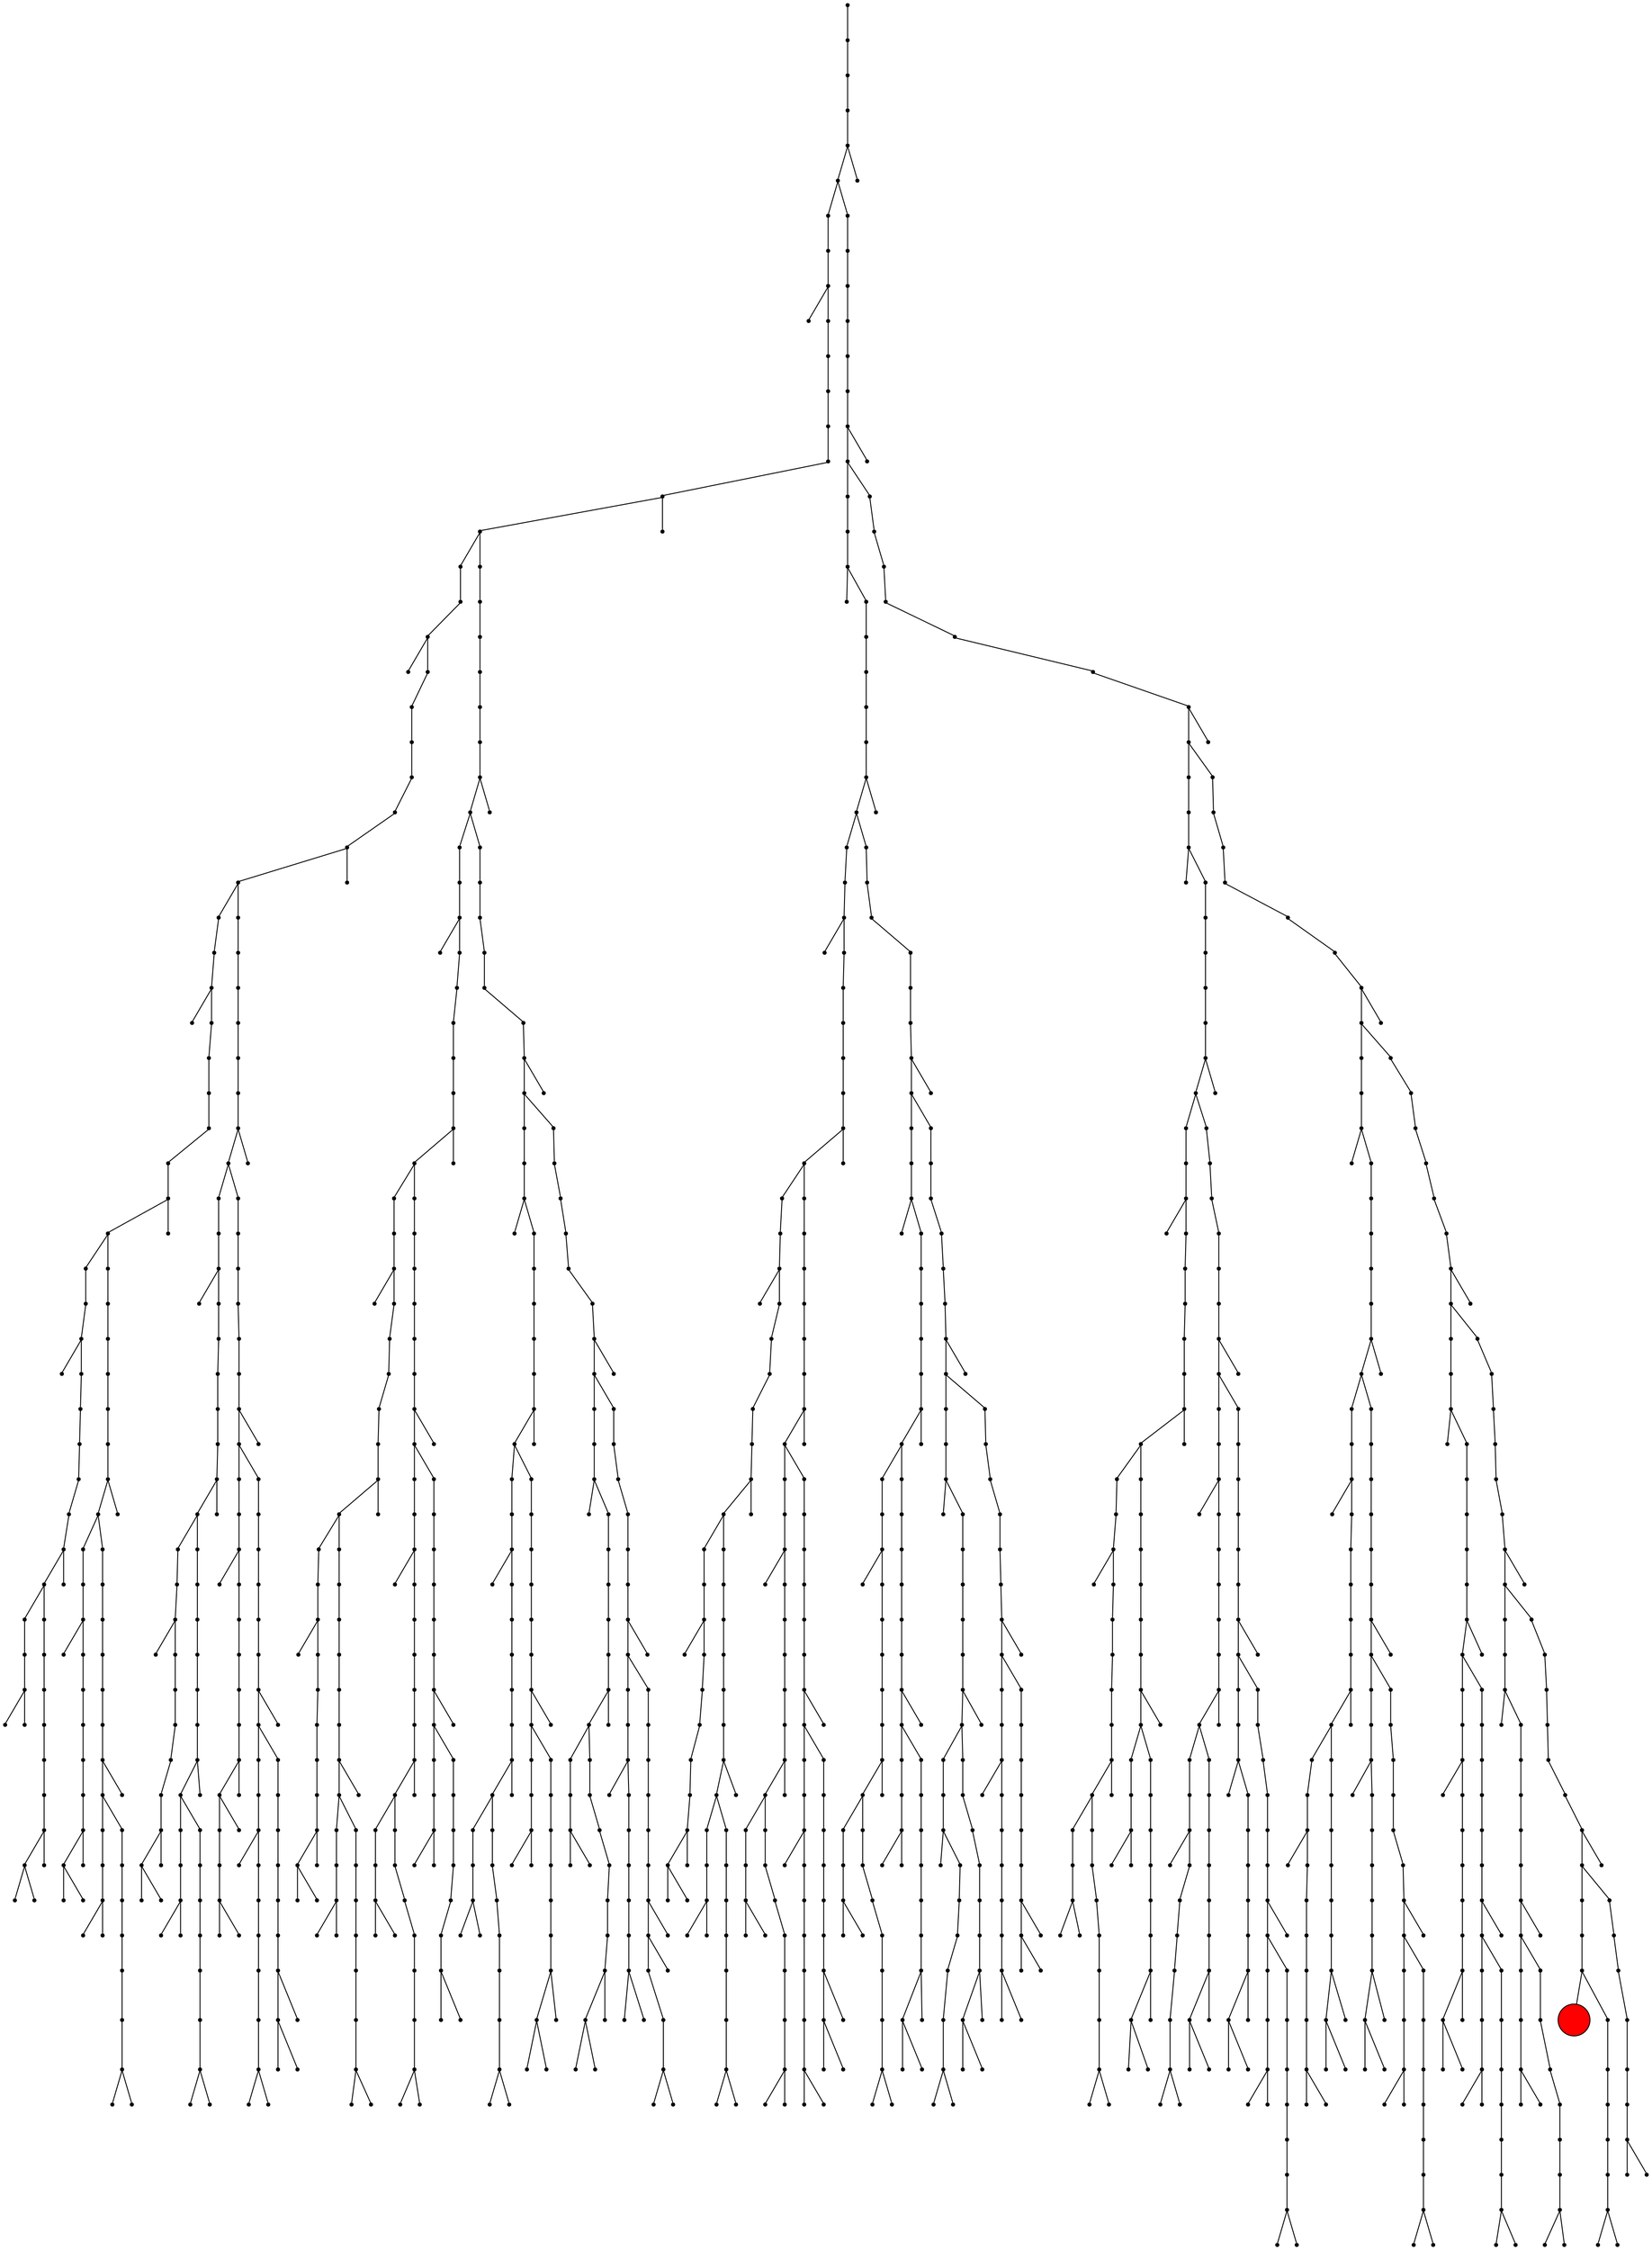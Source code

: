 graph{
node[shape=point]
0 -- 1
1 -- 2
2 -- 3
3 -- 4
4 -- 5
4 -- 6
5 -- 7
5 -- 8
8 -- 9
9 -- 10
10 -- 11
11 -- 12
12 -- 13
13 -- 14
14 -- 15
14 -- 16
7 -- 17
17 -- 18
18 -- 19
18 -- 20
20 -- 21
21 -- 22
22 -- 23
23 -- 24
24 -- 25
25 -- 26
25 -- 27
15 -- 28
15 -- 29
26 -- 30
26 -- 31
29 -- 32
32 -- 33
33 -- 34
34 -- 35
35 -- 36
36 -- 37
37 -- 38
37 -- 39
28 -- 40
40 -- 41
41 -- 42
41 -- 43
38 -- 44
38 -- 45
43 -- 46
46 -- 47
47 -- 48
48 -- 49
49 -- 50
50 -- 51
50 -- 52
31 -- 53
53 -- 54
54 -- 55
55 -- 56
56 -- 57
57 -- 58
58 -- 59
58 -- 60
30 -- 61
61 -- 62
62 -- 63
62 -- 64
59 -- 65
59 -- 66
51 -- 67
51 -- 68
45 -- 69
69 -- 70
70 -- 71
71 -- 72
72 -- 73
73 -- 74
74 -- 75
74 -- 76
64 -- 77
77 -- 78
78 -- 79
79 -- 80
80 -- 81
81 -- 82
81 -- 83
44 -- 84
84 -- 85
85 -- 86
85 -- 87
87 -- 88
88 -- 89
89 -- 90
90 -- 91
91 -- 92
92 -- 93
92 -- 94
67 -- 95
95 -- 96
96 -- 97
96 -- 98
66 -- 99
99 -- 100
100 -- 101
101 -- 102
102 -- 103
103 -- 104
104 -- 105
104 -- 106
82 -- 107
82 -- 108
68 -- 109
109 -- 110
110 -- 111
111 -- 112
112 -- 113
113 -- 114
114 -- 115
114 -- 116
75 -- 117
75 -- 118
65 -- 119
119 -- 120
120 -- 121
120 -- 122
117 -- 123
123 -- 124
124 -- 125
124 -- 126
122 -- 127
127 -- 128
128 -- 129
129 -- 130
130 -- 131
131 -- 132
131 -- 133
93 -- 134
93 -- 135
98 -- 136
136 -- 137
137 -- 138
138 -- 139
139 -- 140
140 -- 141
140 -- 142
105 -- 143
105 -- 144
107 -- 145
145 -- 146
146 -- 147
146 -- 148
118 -- 149
149 -- 150
150 -- 151
151 -- 152
152 -- 153
153 -- 154
154 -- 155
154 -- 156
108 -- 157
157 -- 158
158 -- 159
159 -- 160
160 -- 161
161 -- 162
162 -- 163
162 -- 164
115 -- 165
115 -- 166
165 -- 167
167 -- 168
168 -- 169
168 -- 170
163 -- 171
163 -- 172
132 -- 173
132 -- 174
126 -- 175
175 -- 176
176 -- 177
177 -- 178
178 -- 179
179 -- 180
179 -- 181
155 -- 182
155 -- 183
135 -- 184
184 -- 185
185 -- 186
186 -- 187
187 -- 188
188 -- 189
189 -- 190
189 -- 191
134 -- 192
192 -- 193
193 -- 194
193 -- 195
166 -- 196
196 -- 197
197 -- 198
198 -- 199
199 -- 200
200 -- 201
201 -- 202
201 -- 203
144 -- 204
204 -- 205
205 -- 206
206 -- 207
207 -- 208
208 -- 209
209 -- 210
209 -- 211
148 -- 212
212 -- 213
213 -- 214
214 -- 215
215 -- 216
216 -- 217
216 -- 218
141 -- 219
141 -- 220
143 -- 221
221 -- 222
222 -- 223
222 -- 224
220 -- 225
225 -- 226
226 -- 227
227 -- 228
228 -- 229
229 -- 230
230 -- 231
230 -- 232
224 -- 233
233 -- 234
234 -- 235
235 -- 236
236 -- 237
237 -- 238
237 -- 239
173 -- 240
240 -- 241
241 -- 242
241 -- 243
171 -- 244
244 -- 245
245 -- 246
245 -- 247
170 -- 248
248 -- 249
249 -- 250
250 -- 251
251 -- 252
252 -- 253
252 -- 254
172 -- 255
255 -- 256
256 -- 257
257 -- 258
258 -- 259
259 -- 260
260 -- 261
260 -- 262
174 -- 263
263 -- 264
264 -- 265
265 -- 266
266 -- 267
267 -- 268
268 -- 269
268 -- 270
190 -- 271
190 -- 272
182 -- 273
273 -- 274
274 -- 275
274 -- 276
180 -- 277
180 -- 278
210 -- 279
210 -- 280
183 -- 281
281 -- 282
282 -- 283
283 -- 284
284 -- 285
285 -- 286
286 -- 287
286 -- 288
219 -- 289
289 -- 290
290 -- 291
290 -- 292
217 -- 293
217 -- 294
195 -- 295
295 -- 296
296 -- 297
297 -- 298
298 -- 299
299 -- 300
299 -- 301
202 -- 302
202 -- 303
303 -- 304
304 -- 305
305 -- 306
306 -- 307
307 -- 308
308 -- 309
309 -- 310
309 -- 311
302 -- 312
312 -- 313
313 -- 314
313 -- 315
243 -- 316
316 -- 317
317 -- 318
318 -- 319
319 -- 320
320 -- 321
320 -- 322
279 -- 323
323 -- 324
324 -- 325
324 -- 326
247 -- 327
327 -- 328
328 -- 329
329 -- 330
330 -- 331
331 -- 332
331 -- 333
271 -- 334
334 -- 335
335 -- 336
335 -- 337
280 -- 338
338 -- 339
339 -- 340
340 -- 341
341 -- 342
342 -- 343
343 -- 344
343 -- 345
272 -- 346
346 -- 347
347 -- 348
348 -- 349
349 -- 350
350 -- 351
351 -- 352
351 -- 353
269 -- 354
269 -- 355
277 -- 356
356 -- 357
357 -- 358
357 -- 359
276 -- 360
360 -- 361
361 -- 362
362 -- 363
363 -- 364
364 -- 365
364 -- 366
278 -- 367
367 -- 368
368 -- 369
369 -- 370
370 -- 371
371 -- 372
372 -- 373
372 -- 374
300 -- 375
300 -- 376
294 -- 377
377 -- 378
378 -- 379
379 -- 380
380 -- 381
381 -- 382
382 -- 383
382 -- 384
292 -- 385
385 -- 386
386 -- 387
387 -- 388
388 -- 389
389 -- 390
389 -- 391
231 -- 392
231 -- 393
238 -- 394
238 -- 395
253 -- 396
253 -- 397
293 -- 398
398 -- 399
399 -- 400
399 -- 401
261 -- 402
261 -- 403
287 -- 404
287 -- 405
403 -- 406
406 -- 407
407 -- 408
408 -- 409
409 -- 410
410 -- 411
411 -- 412
411 -- 413
405 -- 414
414 -- 415
415 -- 416
416 -- 417
417 -- 418
418 -- 419
419 -- 420
419 -- 421
359 -- 422
422 -- 423
423 -- 424
424 -- 425
425 -- 426
426 -- 427
426 -- 428
326 -- 429
429 -- 430
430 -- 431
431 -- 432
432 -- 433
433 -- 434
433 -- 435
354 -- 436
436 -- 437
437 -- 438
437 -- 439
315 -- 440
440 -- 441
441 -- 442
442 -- 443
443 -- 444
444 -- 445
444 -- 446
365 -- 447
365 -- 448
373 -- 449
373 -- 450
321 -- 451
321 -- 452
310 -- 453
310 -- 454
375 -- 455
455 -- 456
456 -- 457
456 -- 458
383 -- 459
383 -- 460
390 -- 461
390 -- 462
355 -- 463
463 -- 464
464 -- 465
465 -- 466
466 -- 467
467 -- 468
468 -- 469
468 -- 470
337 -- 471
471 -- 472
472 -- 473
473 -- 474
474 -- 475
475 -- 476
475 -- 477
402 -- 478
478 -- 479
479 -- 480
479 -- 481
404 -- 482
482 -- 483
483 -- 484
483 -- 485
352 -- 486
352 -- 487
401 -- 488
488 -- 489
489 -- 490
490 -- 491
491 -- 492
492 -- 493
492 -- 494
395 -- 495
495 -- 496
496 -- 497
497 -- 498
498 -- 499
499 -- 500
500 -- 501
500 -- 502
376 -- 503
503 -- 504
504 -- 505
505 -- 506
506 -- 507
507 -- 508
508 -- 509
508 -- 510
393 -- 511
511 -- 512
512 -- 513
513 -- 514
514 -- 515
515 -- 516
516 -- 517
516 -- 518
396 -- 519
519 -- 520
520 -- 521
520 -- 522
392 -- 523
523 -- 524
524 -- 525
524 -- 526
394 -- 527
527 -- 528
528 -- 529
528 -- 530
332 -- 531
332 -- 532
397 -- 533
533 -- 534
534 -- 535
535 -- 536
536 -- 537
537 -- 538
538 -- 539
538 -- 540
344 -- 541
344 -- 542
539 -- 543
539 -- 544
542 -- 545
545 -- 546
546 -- 547
547 -- 548
548 -- 549
549 -- 550
550 -- 551
550 -- 552
487 -- 553
553 -- 554
554 -- 555
555 -- 556
556 -- 557
557 -- 558
558 -- 559
558 -- 560
460 -- 561
561 -- 562
562 -- 563
563 -- 564
564 -- 565
565 -- 566
566 -- 567
566 -- 568
439 -- 569
569 -- 570
570 -- 571
571 -- 572
572 -- 573
573 -- 574
573 -- 575
427 -- 576
427 -- 577
434 -- 578
434 -- 579
458 -- 580
580 -- 581
581 -- 582
582 -- 583
583 -- 584
584 -- 585
584 -- 586
448 -- 587
587 -- 588
588 -- 589
589 -- 590
590 -- 591
591 -- 592
592 -- 593
592 -- 594
454 -- 595
595 -- 596
596 -- 597
597 -- 598
598 -- 599
599 -- 600
600 -- 601
600 -- 602
450 -- 603
603 -- 604
604 -- 605
605 -- 606
606 -- 607
607 -- 608
608 -- 609
608 -- 610
452 -- 611
611 -- 612
612 -- 613
613 -- 614
614 -- 615
615 -- 616
616 -- 617
616 -- 618
461 -- 619
619 -- 620
620 -- 621
620 -- 622
459 -- 623
623 -- 624
624 -- 625
624 -- 626
462 -- 627
627 -- 628
628 -- 629
629 -- 630
630 -- 631
631 -- 632
632 -- 633
632 -- 634
412 -- 635
412 -- 636
420 -- 637
420 -- 638
485 -- 639
639 -- 640
640 -- 641
641 -- 642
642 -- 643
643 -- 644
643 -- 645
476 -- 646
476 -- 647
445 -- 648
445 -- 649
447 -- 650
650 -- 651
651 -- 652
651 -- 653
481 -- 654
654 -- 655
655 -- 656
656 -- 657
657 -- 658
658 -- 659
658 -- 660
449 -- 661
661 -- 662
662 -- 663
662 -- 664
451 -- 665
665 -- 666
666 -- 667
666 -- 668
501 -- 669
501 -- 670
486 -- 671
671 -- 672
672 -- 673
672 -- 674
453 -- 675
675 -- 676
676 -- 677
676 -- 678
469 -- 679
469 -- 680
509 -- 681
509 -- 682
531 -- 683
683 -- 684
684 -- 685
684 -- 686
541 -- 687
687 -- 688
688 -- 689
688 -- 690
532 -- 691
691 -- 692
692 -- 693
693 -- 694
694 -- 695
695 -- 696
696 -- 697
696 -- 698
493 -- 699
493 -- 700
517 -- 701
517 -- 702
530 -- 703
703 -- 704
704 -- 705
705 -- 706
706 -- 707
707 -- 708
707 -- 709
522 -- 710
710 -- 711
711 -- 712
712 -- 713
713 -- 714
714 -- 715
714 -- 716
526 -- 717
717 -- 718
718 -- 719
719 -- 720
720 -- 721
721 -- 722
721 -- 723
722 -- 724
722 -- 725
715 -- 726
715 -- 727
585 -- 728
585 -- 729
567 -- 730
567 -- 731
544 -- 732
732 -- 733
733 -- 734
734 -- 735
735 -- 736
736 -- 737
737 -- 738
737 -- 739
644 -- 740
644 -- 741
646 -- 742
742 -- 743
743 -- 744
743 -- 745
648 -- 746
746 -- 747
747 -- 748
747 -- 749
574 -- 750
574 -- 751
697 -- 752
697 -- 753
701 -- 754
754 -- 755
755 -- 756
755 -- 757
708 -- 758
708 -- 759
593 -- 760
593 -- 761
576 -- 762
762 -- 763
763 -- 764
763 -- 765
559 -- 766
559 -- 767
577 -- 768
768 -- 769
769 -- 770
770 -- 771
771 -- 772
772 -- 773
773 -- 774
773 -- 775
579 -- 776
776 -- 777
777 -- 778
778 -- 779
779 -- 780
780 -- 781
781 -- 782
781 -- 783
653 -- 784
784 -- 785
785 -- 786
786 -- 787
787 -- 788
788 -- 789
788 -- 790
626 -- 791
791 -- 792
792 -- 793
793 -- 794
794 -- 795
795 -- 796
795 -- 797
622 -- 798
798 -- 799
799 -- 800
800 -- 801
801 -- 802
802 -- 803
802 -- 804
617 -- 805
617 -- 806
609 -- 807
609 -- 808
649 -- 809
809 -- 810
810 -- 811
811 -- 812
812 -- 813
813 -- 814
814 -- 815
814 -- 816
636 -- 817
817 -- 818
818 -- 819
819 -- 820
820 -- 821
821 -- 822
822 -- 823
822 -- 824
633 -- 825
633 -- 826
647 -- 827
827 -- 828
828 -- 829
829 -- 830
830 -- 831
831 -- 832
832 -- 833
832 -- 834
638 -- 835
835 -- 836
836 -- 837
837 -- 838
838 -- 839
839 -- 840
840 -- 841
840 -- 842
659 -- 843
659 -- 844
678 -- 845
845 -- 846
846 -- 847
847 -- 848
848 -- 849
849 -- 850
849 -- 851
664 -- 852
852 -- 853
853 -- 854
854 -- 855
855 -- 856
856 -- 857
856 -- 858
668 -- 859
859 -- 860
860 -- 861
861 -- 862
862 -- 863
863 -- 864
863 -- 865
674 -- 866
866 -- 867
867 -- 868
868 -- 869
869 -- 870
870 -- 871
870 -- 872
670 -- 873
873 -- 874
874 -- 875
875 -- 876
876 -- 877
877 -- 878
878 -- 879
878 -- 880
669 -- 881
881 -- 882
882 -- 883
882 -- 884
680 -- 885
885 -- 886
886 -- 887
887 -- 888
888 -- 889
889 -- 890
890 -- 891
890 -- 892
681 -- 893
893 -- 894
894 -- 895
894 -- 896
679 -- 897
897 -- 898
898 -- 899
898 -- 900
682 -- 901
901 -- 902
902 -- 903
903 -- 904
904 -- 905
905 -- 906
906 -- 907
906 -- 908
702 -- 909
909 -- 910
910 -- 911
911 -- 912
912 -- 913
913 -- 914
914 -- 915
914 -- 916
690 -- 917
917 -- 918
918 -- 919
919 -- 920
920 -- 921
921 -- 922
921 -- 923
543 -- 924
924 -- 925
925 -- 926
925 -- 927
551 -- 928
551 -- 929
686 -- 930
930 -- 931
931 -- 932
932 -- 933
933 -- 934
934 -- 935
934 -- 936
578 -- 937
937 -- 938
938 -- 939
938 -- 940
601 -- 941
601 -- 942
699 -- 943
943 -- 944
944 -- 945
944 -- 946
700 -- 947
947 -- 948
948 -- 949
949 -- 950
950 -- 951
951 -- 952
952 -- 953
952 -- 954
635 -- 955
955 -- 956
956 -- 957
956 -- 958
637 -- 959
959 -- 960
960 -- 961
960 -- 962
958 -- 963
963 -- 964
964 -- 965
965 -- 966
966 -- 967
967 -- 968
967 -- 969
962 -- 970
970 -- 971
971 -- 972
972 -- 973
973 -- 974
974 -- 975
974 -- 976
740 -- 977
977 -- 978
978 -- 979
978 -- 980
726 -- 981
981 -- 982
982 -- 983
982 -- 984
725 -- 985
985 -- 986
986 -- 987
987 -- 988
988 -- 989
989 -- 990
990 -- 991
990 -- 992
727 -- 993
993 -- 994
994 -- 995
995 -- 996
996 -- 997
997 -- 998
998 -- 999
998 -- 1000
730 -- 1001
1001 -- 1002
1002 -- 1003
1002 -- 1004
729 -- 1005
1005 -- 1006
1006 -- 1007
1007 -- 1008
1008 -- 1009
1009 -- 1010
1010 -- 1011
1010 -- 1012
731 -- 1013
1013 -- 1014
1014 -- 1015
1015 -- 1016
1016 -- 1017
1017 -- 1018
1018 -- 1019
1018 -- 1020
750 -- 1021
1021 -- 1022
1022 -- 1023
1022 -- 1024
741 -- 1025
1025 -- 1026
1026 -- 1027
1027 -- 1028
1028 -- 1029
1029 -- 1030
1030 -- 1031
1030 -- 1032
745 -- 1033
1033 -- 1034
1034 -- 1035
1035 -- 1036
1036 -- 1037
1037 -- 1038
1037 -- 1039
751 -- 1040
1040 -- 1041
1041 -- 1042
1042 -- 1043
1043 -- 1044
1044 -- 1045
1045 -- 1046
1045 -- 1047
749 -- 1048
1048 -- 1049
1049 -- 1050
1050 -- 1051
1051 -- 1052
1052 -- 1053
1052 -- 1054
767 -- 1055
1055 -- 1056
1056 -- 1057
1057 -- 1058
1058 -- 1059
1059 -- 1060
1060 -- 1061
1060 -- 1062
757 -- 1063
1063 -- 1064
1064 -- 1065
1065 -- 1066
1066 -- 1067
1067 -- 1068
1067 -- 1069
753 -- 1070
1070 -- 1071
1071 -- 1072
1072 -- 1073
1073 -- 1074
1074 -- 1075
1075 -- 1076
1075 -- 1077
724 -- 1078
1078 -- 1079
1079 -- 1080
1079 -- 1081
728 -- 1082
1082 -- 1083
1083 -- 1084
1083 -- 1085
752 -- 1086
1086 -- 1087
1087 -- 1088
1087 -- 1089
738 -- 1090
738 -- 1091
765 -- 1092
1092 -- 1093
1093 -- 1094
1094 -- 1095
1095 -- 1096
1096 -- 1097
1096 -- 1098
759 -- 1099
1099 -- 1100
1100 -- 1101
1101 -- 1102
1102 -- 1103
1103 -- 1104
1104 -- 1105
1104 -- 1106
758 -- 1107
1107 -- 1108
1108 -- 1109
1108 -- 1110
760 -- 1111
1111 -- 1112
1112 -- 1113
1112 -- 1114
761 -- 1115
1115 -- 1116
1116 -- 1117
1117 -- 1118
1118 -- 1119
1119 -- 1120
1120 -- 1121
1120 -- 1122
803 -- 1123
803 -- 1124
826 -- 1125
1125 -- 1126
1126 -- 1127
1127 -- 1128
1128 -- 1129
1129 -- 1130
1130 -- 1131
1130 -- 1132
789 -- 1133
789 -- 1134
782 -- 1135
782 -- 1136
774 -- 1137
774 -- 1138
805 -- 1139
1139 -- 1140
1140 -- 1141
1140 -- 1142
807 -- 1143
1143 -- 1144
1144 -- 1145
1144 -- 1146
815 -- 1147
815 -- 1148
825 -- 1149
1149 -- 1150
1150 -- 1151
1150 -- 1152
796 -- 1153
796 -- 1154
843 -- 1155
1155 -- 1156
1156 -- 1157
1156 -- 1158
857 -- 1159
857 -- 1160
864 -- 1161
864 -- 1162
871 -- 1163
871 -- 1164
823 -- 1165
823 -- 1166
806 -- 1167
1167 -- 1168
1168 -- 1169
1169 -- 1170
1170 -- 1171
1171 -- 1172
1172 -- 1173
1172 -- 1174
766 -- 1175
1175 -- 1176
1176 -- 1177
1176 -- 1178
907 -- 1179
907 -- 1180
915 -- 1181
915 -- 1182
808 -- 1183
1183 -- 1184
1184 -- 1185
1185 -- 1186
1186 -- 1187
1187 -- 1188
1188 -- 1189
1188 -- 1190
928 -- 1191
1191 -- 1192
1192 -- 1193
1192 -- 1194
935 -- 1195
935 -- 1196
953 -- 1197
953 -- 1198
879 -- 1199
879 -- 1200
833 -- 1201
833 -- 1202
961[fillcolor=red; width=0.5]
}
